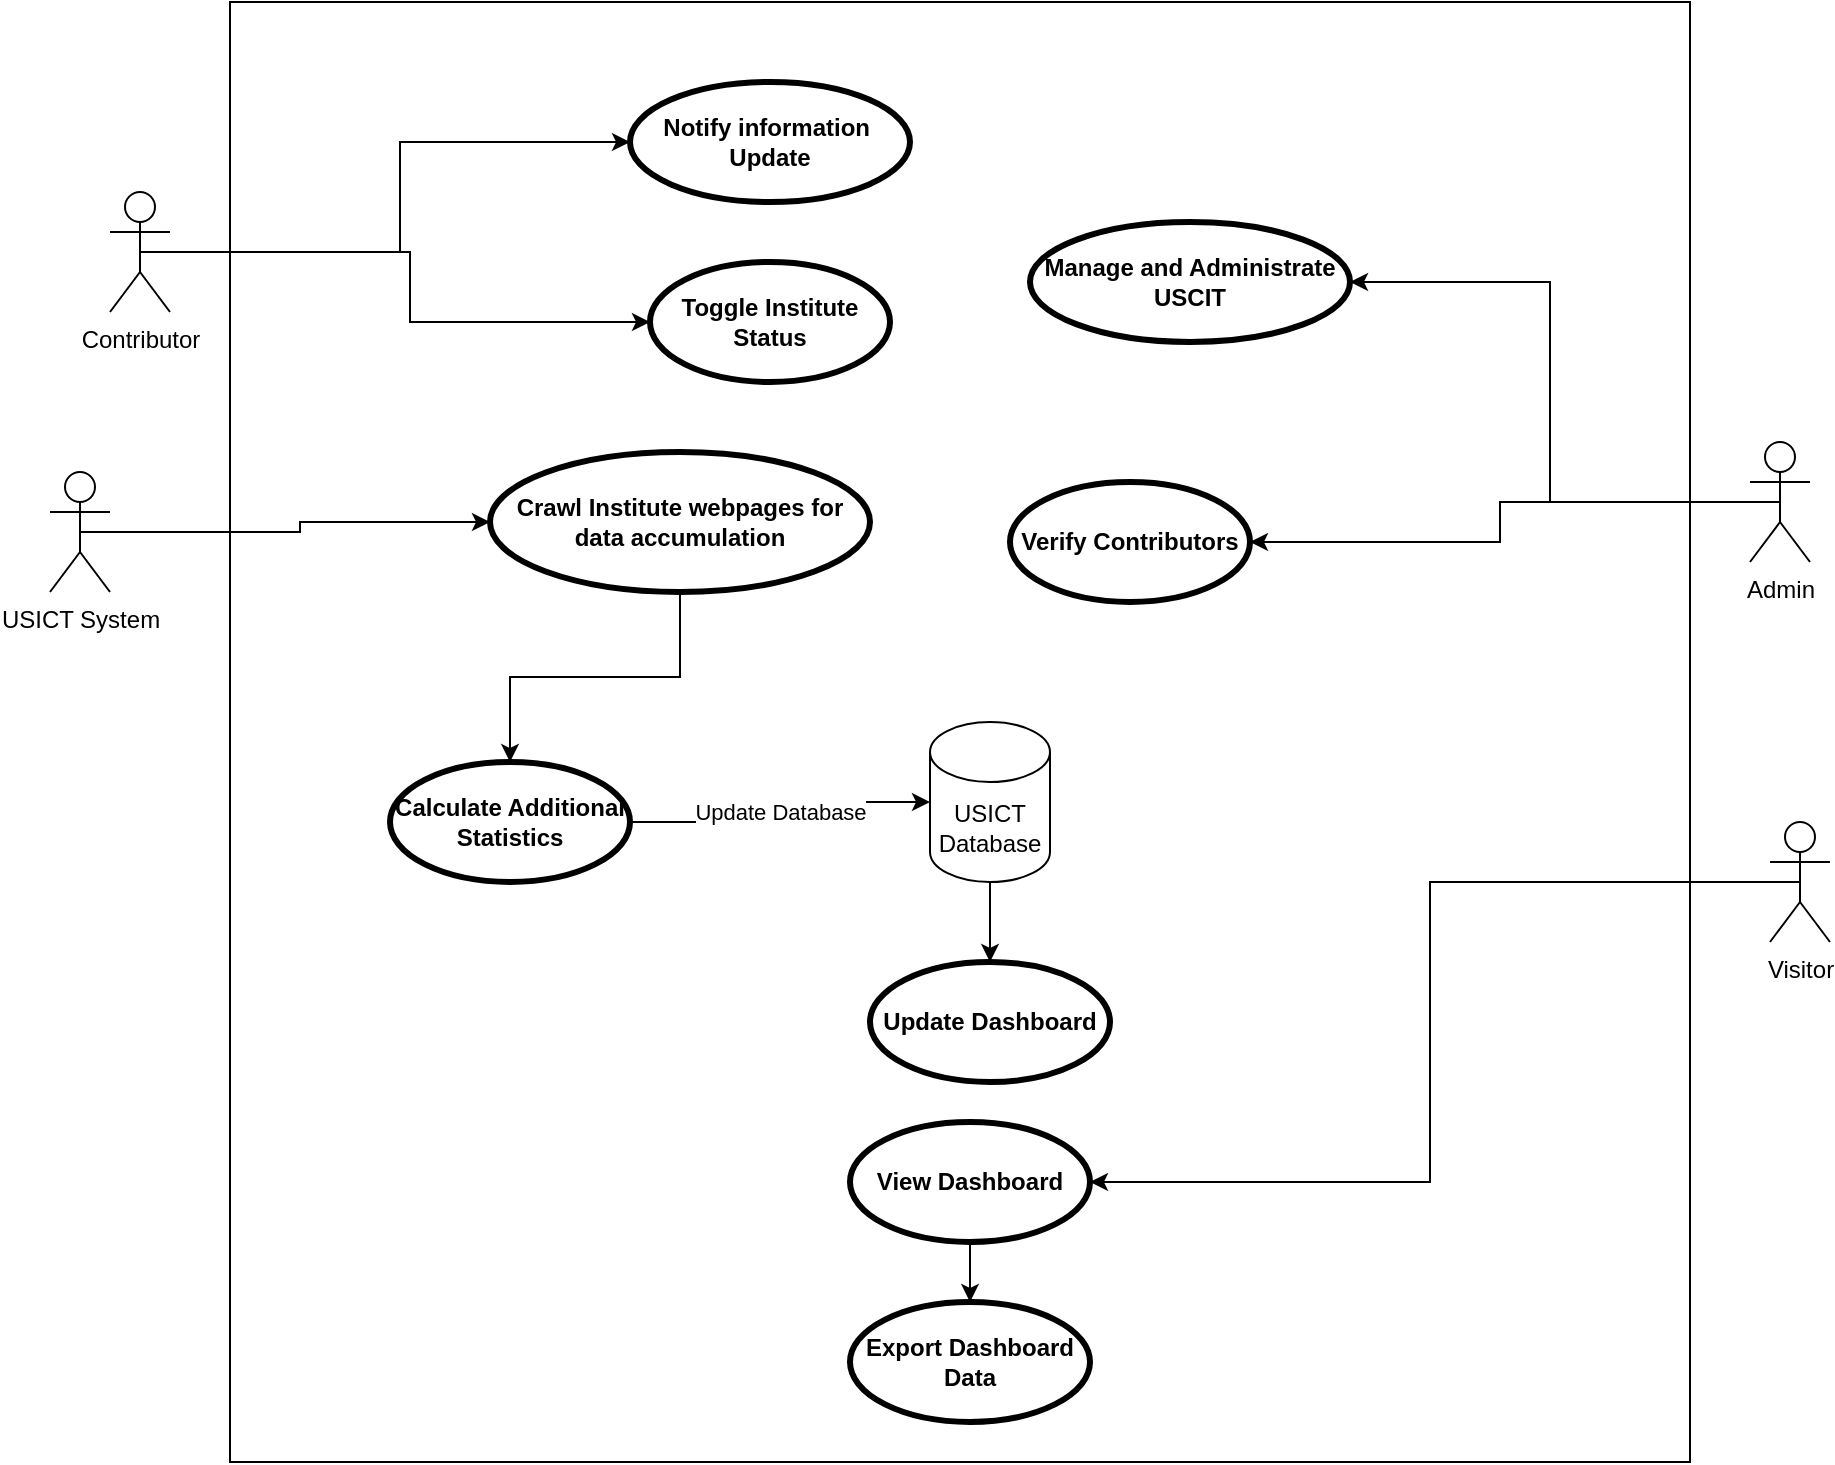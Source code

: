 <mxfile version="16.2.7" type="github">
  <diagram id="lWYuDkxVYYNm2Wd7cw-b" name="Page-1">
    <mxGraphModel dx="2148" dy="714" grid="1" gridSize="10" guides="1" tooltips="1" connect="1" arrows="1" fold="1" page="1" pageScale="1" pageWidth="850" pageHeight="1100" math="0" shadow="0">
      <root>
        <mxCell id="0" />
        <mxCell id="1" parent="0" />
        <mxCell id="WemrvkvsaewKzRCJ1-O_-34" value="" style="whiteSpace=wrap;html=1;aspect=fixed;" vertex="1" parent="1">
          <mxGeometry x="10" y="310" width="730" height="730" as="geometry" />
        </mxCell>
        <mxCell id="WemrvkvsaewKzRCJ1-O_-19" style="edgeStyle=orthogonalEdgeStyle;rounded=0;orthogonalLoop=1;jettySize=auto;html=1;exitX=0.5;exitY=0.5;exitDx=0;exitDy=0;exitPerimeter=0;entryX=1;entryY=0.5;entryDx=0;entryDy=0;" edge="1" parent="1" source="WemrvkvsaewKzRCJ1-O_-21" target="WemrvkvsaewKzRCJ1-O_-9">
          <mxGeometry relative="1" as="geometry" />
        </mxCell>
        <mxCell id="WemrvkvsaewKzRCJ1-O_-21" value="Visitor" style="shape=umlActor;html=1;verticalLabelPosition=bottom;verticalAlign=top;align=center;" vertex="1" parent="1">
          <mxGeometry x="780" y="720" width="30" height="60" as="geometry" />
        </mxCell>
        <mxCell id="WemrvkvsaewKzRCJ1-O_-22" style="edgeStyle=orthogonalEdgeStyle;rounded=0;orthogonalLoop=1;jettySize=auto;html=1;exitX=0.5;exitY=0.5;exitDx=0;exitDy=0;exitPerimeter=0;entryX=0;entryY=0.5;entryDx=0;entryDy=0;" edge="1" parent="1" source="WemrvkvsaewKzRCJ1-O_-23" target="WemrvkvsaewKzRCJ1-O_-6">
          <mxGeometry relative="1" as="geometry" />
        </mxCell>
        <mxCell id="WemrvkvsaewKzRCJ1-O_-23" value="USICT System" style="shape=umlActor;html=1;verticalLabelPosition=bottom;verticalAlign=top;align=center;" vertex="1" parent="1">
          <mxGeometry x="-80" y="545" width="30" height="60" as="geometry" />
        </mxCell>
        <mxCell id="WemrvkvsaewKzRCJ1-O_-24" style="edgeStyle=orthogonalEdgeStyle;rounded=0;orthogonalLoop=1;jettySize=auto;html=1;exitX=0.5;exitY=1;exitDx=0;exitDy=0;entryX=0.5;entryY=0;entryDx=0;entryDy=0;" edge="1" parent="1" source="WemrvkvsaewKzRCJ1-O_-6" target="WemrvkvsaewKzRCJ1-O_-7">
          <mxGeometry relative="1" as="geometry" />
        </mxCell>
        <mxCell id="WemrvkvsaewKzRCJ1-O_-6" value="Crawl Institute webpages for data accumulation" style="shape=ellipse;html=1;strokeWidth=3;fontStyle=1;whiteSpace=wrap;align=center;perimeter=ellipsePerimeter;" vertex="1" parent="1">
          <mxGeometry x="140" y="535" width="190" height="70" as="geometry" />
        </mxCell>
        <mxCell id="WemrvkvsaewKzRCJ1-O_-29" value="Update Database" style="edgeStyle=orthogonalEdgeStyle;rounded=0;orthogonalLoop=1;jettySize=auto;html=1;exitX=1;exitY=0.5;exitDx=0;exitDy=0;entryX=0;entryY=0.5;entryDx=0;entryDy=0;entryPerimeter=0;" edge="1" parent="1" source="WemrvkvsaewKzRCJ1-O_-7" target="WemrvkvsaewKzRCJ1-O_-27">
          <mxGeometry relative="1" as="geometry" />
        </mxCell>
        <mxCell id="WemrvkvsaewKzRCJ1-O_-7" value="Calculate Additional Statistics" style="shape=ellipse;html=1;strokeWidth=3;fontStyle=1;whiteSpace=wrap;align=center;perimeter=ellipsePerimeter;" vertex="1" parent="1">
          <mxGeometry x="90" y="690" width="120" height="60" as="geometry" />
        </mxCell>
        <mxCell id="WemrvkvsaewKzRCJ1-O_-8" value="Export Dashboard Data" style="shape=ellipse;html=1;strokeWidth=3;fontStyle=1;whiteSpace=wrap;align=center;perimeter=ellipsePerimeter;" vertex="1" parent="1">
          <mxGeometry x="320" y="960" width="120" height="60" as="geometry" />
        </mxCell>
        <mxCell id="WemrvkvsaewKzRCJ1-O_-31" value="" style="edgeStyle=orthogonalEdgeStyle;rounded=0;orthogonalLoop=1;jettySize=auto;html=1;" edge="1" parent="1" source="WemrvkvsaewKzRCJ1-O_-9" target="WemrvkvsaewKzRCJ1-O_-8">
          <mxGeometry relative="1" as="geometry" />
        </mxCell>
        <mxCell id="WemrvkvsaewKzRCJ1-O_-9" value="View Dashboard" style="shape=ellipse;html=1;strokeWidth=3;fontStyle=1;whiteSpace=wrap;align=center;perimeter=ellipsePerimeter;" vertex="1" parent="1">
          <mxGeometry x="320" y="870" width="120" height="60" as="geometry" />
        </mxCell>
        <mxCell id="WemrvkvsaewKzRCJ1-O_-2" value="Notify information&amp;nbsp;&lt;br&gt;Update" style="shape=ellipse;html=1;strokeWidth=3;fontStyle=1;whiteSpace=wrap;align=center;perimeter=ellipsePerimeter;" vertex="1" parent="1">
          <mxGeometry x="210" y="350" width="140" height="60" as="geometry" />
        </mxCell>
        <mxCell id="WemrvkvsaewKzRCJ1-O_-3" value="Toggle Institute Status" style="shape=ellipse;html=1;strokeWidth=3;fontStyle=1;whiteSpace=wrap;align=center;perimeter=ellipsePerimeter;" vertex="1" parent="1">
          <mxGeometry x="220" y="440" width="120" height="60" as="geometry" />
        </mxCell>
        <mxCell id="WemrvkvsaewKzRCJ1-O_-4" value="Manage and Administrate &lt;br&gt;USCIT" style="shape=ellipse;html=1;strokeWidth=3;fontStyle=1;whiteSpace=wrap;align=center;perimeter=ellipsePerimeter;" vertex="1" parent="1">
          <mxGeometry x="410" y="420" width="160" height="60" as="geometry" />
        </mxCell>
        <mxCell id="WemrvkvsaewKzRCJ1-O_-5" value="Verify Contributors" style="shape=ellipse;html=1;strokeWidth=3;fontStyle=1;whiteSpace=wrap;align=center;perimeter=ellipsePerimeter;" vertex="1" parent="1">
          <mxGeometry x="400" y="550" width="120" height="60" as="geometry" />
        </mxCell>
        <mxCell id="WemrvkvsaewKzRCJ1-O_-12" style="edgeStyle=orthogonalEdgeStyle;rounded=0;orthogonalLoop=1;jettySize=auto;html=1;exitX=0.5;exitY=0.5;exitDx=0;exitDy=0;exitPerimeter=0;entryX=0;entryY=0.5;entryDx=0;entryDy=0;" edge="1" parent="1" source="WemrvkvsaewKzRCJ1-O_-14" target="WemrvkvsaewKzRCJ1-O_-2">
          <mxGeometry relative="1" as="geometry" />
        </mxCell>
        <mxCell id="WemrvkvsaewKzRCJ1-O_-13" style="edgeStyle=orthogonalEdgeStyle;rounded=0;orthogonalLoop=1;jettySize=auto;html=1;exitX=0.5;exitY=0.5;exitDx=0;exitDy=0;exitPerimeter=0;entryX=0;entryY=0.5;entryDx=0;entryDy=0;" edge="1" parent="1" source="WemrvkvsaewKzRCJ1-O_-14" target="WemrvkvsaewKzRCJ1-O_-3">
          <mxGeometry relative="1" as="geometry" />
        </mxCell>
        <mxCell id="WemrvkvsaewKzRCJ1-O_-14" value="Contributor" style="shape=umlActor;html=1;verticalLabelPosition=bottom;verticalAlign=top;align=center;" vertex="1" parent="1">
          <mxGeometry x="-50" y="405" width="30" height="60" as="geometry" />
        </mxCell>
        <mxCell id="WemrvkvsaewKzRCJ1-O_-15" style="edgeStyle=orthogonalEdgeStyle;rounded=0;orthogonalLoop=1;jettySize=auto;html=1;exitX=0.5;exitY=0.5;exitDx=0;exitDy=0;exitPerimeter=0;entryX=1;entryY=0.5;entryDx=0;entryDy=0;" edge="1" parent="1" source="WemrvkvsaewKzRCJ1-O_-18" target="WemrvkvsaewKzRCJ1-O_-4">
          <mxGeometry relative="1" as="geometry" />
        </mxCell>
        <mxCell id="WemrvkvsaewKzRCJ1-O_-16" style="edgeStyle=orthogonalEdgeStyle;rounded=0;orthogonalLoop=1;jettySize=auto;html=1;exitX=0.5;exitY=0.5;exitDx=0;exitDy=0;exitPerimeter=0;entryX=1;entryY=0.5;entryDx=0;entryDy=0;" edge="1" parent="1" source="WemrvkvsaewKzRCJ1-O_-18" target="WemrvkvsaewKzRCJ1-O_-5">
          <mxGeometry relative="1" as="geometry" />
        </mxCell>
        <mxCell id="WemrvkvsaewKzRCJ1-O_-18" value="Admin" style="shape=umlActor;html=1;verticalLabelPosition=bottom;verticalAlign=top;align=center;" vertex="1" parent="1">
          <mxGeometry x="770" y="530" width="30" height="60" as="geometry" />
        </mxCell>
        <mxCell id="WemrvkvsaewKzRCJ1-O_-25" value="Update Dashboard" style="shape=ellipse;html=1;strokeWidth=3;fontStyle=1;whiteSpace=wrap;align=center;perimeter=ellipsePerimeter;" vertex="1" parent="1">
          <mxGeometry x="330" y="790" width="120" height="60" as="geometry" />
        </mxCell>
        <mxCell id="WemrvkvsaewKzRCJ1-O_-30" value="" style="edgeStyle=orthogonalEdgeStyle;rounded=0;orthogonalLoop=1;jettySize=auto;html=1;" edge="1" parent="1" source="WemrvkvsaewKzRCJ1-O_-27" target="WemrvkvsaewKzRCJ1-O_-25">
          <mxGeometry relative="1" as="geometry" />
        </mxCell>
        <mxCell id="WemrvkvsaewKzRCJ1-O_-27" value="USICT&lt;br&gt;Database" style="shape=cylinder3;whiteSpace=wrap;html=1;boundedLbl=1;backgroundOutline=1;size=15;" vertex="1" parent="1">
          <mxGeometry x="360" y="670" width="60" height="80" as="geometry" />
        </mxCell>
      </root>
    </mxGraphModel>
  </diagram>
</mxfile>
